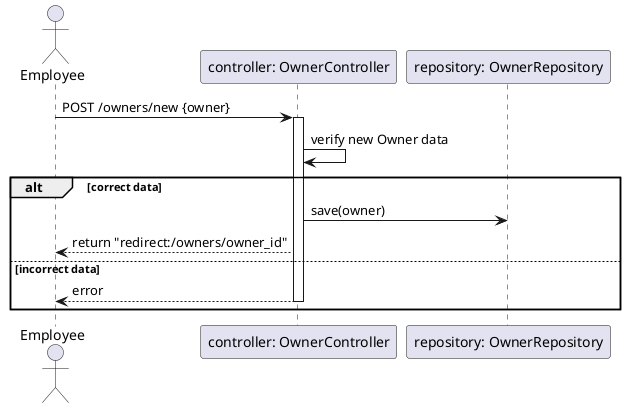 @startuml

actor Employee
participant "controller: OwnerController" as Controller
participant "repository: OwnerRepository" as Repository

Employee -> Controller: POST /owners/new {owner}
activate Controller
Controller -> Controller: verify new Owner data
alt correct data
Controller -> Repository: save(owner)
Controller --> Employee: return "redirect:/owners/owner_id"
else incorrect data
Controller --> Employee: error
deactivate Controller
end


@enduml
